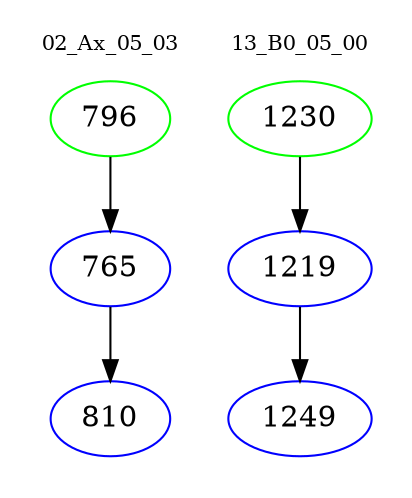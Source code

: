 digraph{
subgraph cluster_0 {
color = white
label = "02_Ax_05_03";
fontsize=10;
T0_796 [label="796", color="green"]
T0_796 -> T0_765 [color="black"]
T0_765 [label="765", color="blue"]
T0_765 -> T0_810 [color="black"]
T0_810 [label="810", color="blue"]
}
subgraph cluster_1 {
color = white
label = "13_B0_05_00";
fontsize=10;
T1_1230 [label="1230", color="green"]
T1_1230 -> T1_1219 [color="black"]
T1_1219 [label="1219", color="blue"]
T1_1219 -> T1_1249 [color="black"]
T1_1249 [label="1249", color="blue"]
}
}
